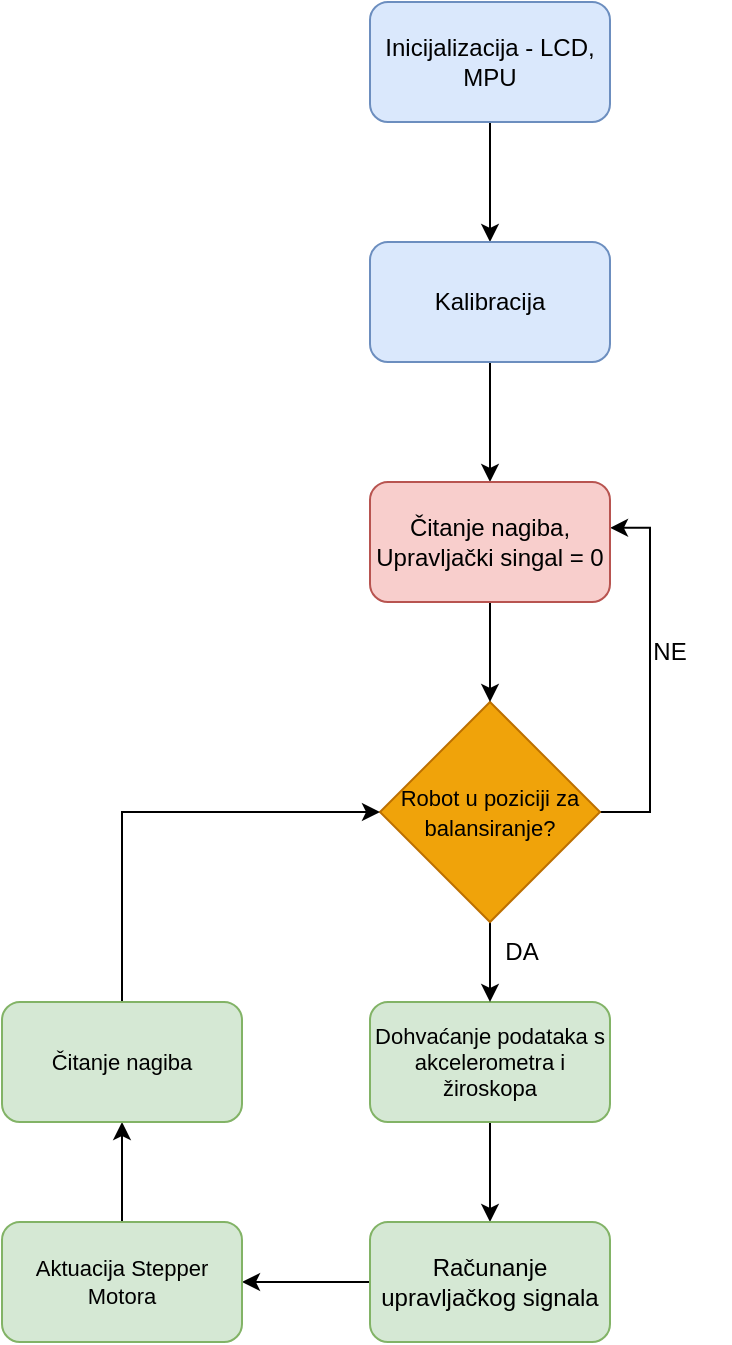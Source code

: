 <mxfile version="20.2.3" type="device"><diagram id="cYkJdFpX0-kSUOnZ5OcJ" name="Page-1"><mxGraphModel dx="1038" dy="659" grid="1" gridSize="10" guides="1" tooltips="1" connect="1" arrows="1" fold="1" page="1" pageScale="1" pageWidth="827" pageHeight="1169" math="0" shadow="0"><root><mxCell id="0"/><mxCell id="1" parent="0"/><mxCell id="Y-TNeY1XHxHCia7w9k3S-19" style="edgeStyle=orthogonalEdgeStyle;rounded=0;orthogonalLoop=1;jettySize=auto;html=1;entryX=0.5;entryY=0;entryDx=0;entryDy=0;fontSize=11;" edge="1" parent="1" source="Y-TNeY1XHxHCia7w9k3S-17" target="Y-TNeY1XHxHCia7w9k3S-10"><mxGeometry relative="1" as="geometry"/></mxCell><mxCell id="Y-TNeY1XHxHCia7w9k3S-17" value="Dohvaćanje podataka s akcelerometra i žiroskopa" style="rounded=1;whiteSpace=wrap;html=1;fontSize=11;fillColor=#d5e8d4;strokeColor=#82b366;" vertex="1" parent="1"><mxGeometry x="354" y="550" width="120" height="60" as="geometry"/></mxCell><mxCell id="Y-TNeY1XHxHCia7w9k3S-3" style="edgeStyle=orthogonalEdgeStyle;rounded=0;orthogonalLoop=1;jettySize=auto;html=1;entryX=0.5;entryY=0;entryDx=0;entryDy=0;" edge="1" parent="1" source="Y-TNeY1XHxHCia7w9k3S-1" target="Y-TNeY1XHxHCia7w9k3S-2"><mxGeometry relative="1" as="geometry"/></mxCell><mxCell id="Y-TNeY1XHxHCia7w9k3S-1" value="Inicijalizacija - LCD, MPU" style="rounded=1;whiteSpace=wrap;html=1;fillColor=#dae8fc;strokeColor=#6c8ebf;" vertex="1" parent="1"><mxGeometry x="354" y="50" width="120" height="60" as="geometry"/></mxCell><mxCell id="Y-TNeY1XHxHCia7w9k3S-6" style="edgeStyle=orthogonalEdgeStyle;rounded=0;orthogonalLoop=1;jettySize=auto;html=1;" edge="1" parent="1" source="Y-TNeY1XHxHCia7w9k3S-2" target="Y-TNeY1XHxHCia7w9k3S-5"><mxGeometry relative="1" as="geometry"/></mxCell><mxCell id="Y-TNeY1XHxHCia7w9k3S-2" value="Kalibracija" style="rounded=1;whiteSpace=wrap;html=1;fillColor=#dae8fc;strokeColor=#6c8ebf;" vertex="1" parent="1"><mxGeometry x="354" y="170" width="120" height="60" as="geometry"/></mxCell><mxCell id="Y-TNeY1XHxHCia7w9k3S-8" style="edgeStyle=orthogonalEdgeStyle;rounded=0;orthogonalLoop=1;jettySize=auto;html=1;entryX=1;entryY=0.382;entryDx=0;entryDy=0;entryPerimeter=0;" edge="1" parent="1" source="Y-TNeY1XHxHCia7w9k3S-4" target="Y-TNeY1XHxHCia7w9k3S-5"><mxGeometry relative="1" as="geometry"><Array as="points"><mxPoint x="494" y="455"/><mxPoint x="494" y="313"/></Array></mxGeometry></mxCell><mxCell id="Y-TNeY1XHxHCia7w9k3S-18" style="edgeStyle=orthogonalEdgeStyle;rounded=0;orthogonalLoop=1;jettySize=auto;html=1;entryX=0.5;entryY=0;entryDx=0;entryDy=0;fontSize=11;" edge="1" parent="1" source="Y-TNeY1XHxHCia7w9k3S-4" target="Y-TNeY1XHxHCia7w9k3S-17"><mxGeometry relative="1" as="geometry"/></mxCell><mxCell id="Y-TNeY1XHxHCia7w9k3S-4" value="&lt;font style=&quot;font-size: 11px;&quot;&gt;Robot u poziciji za balansiranje?&lt;/font&gt;" style="rhombus;whiteSpace=wrap;html=1;fillColor=#f0a30a;fontColor=#000000;strokeColor=#BD7000;" vertex="1" parent="1"><mxGeometry x="359" y="400" width="110" height="110" as="geometry"/></mxCell><mxCell id="Y-TNeY1XHxHCia7w9k3S-7" style="edgeStyle=orthogonalEdgeStyle;rounded=0;orthogonalLoop=1;jettySize=auto;html=1;" edge="1" parent="1" source="Y-TNeY1XHxHCia7w9k3S-5" target="Y-TNeY1XHxHCia7w9k3S-4"><mxGeometry relative="1" as="geometry"/></mxCell><mxCell id="Y-TNeY1XHxHCia7w9k3S-5" value="Čitanje nagiba,&lt;br&gt;Upravljački singal = 0" style="rounded=1;whiteSpace=wrap;html=1;fillColor=#f8cecc;strokeColor=#b85450;" vertex="1" parent="1"><mxGeometry x="354" y="290" width="120" height="60" as="geometry"/></mxCell><mxCell id="Y-TNeY1XHxHCia7w9k3S-9" value="NE" style="text;html=1;strokeColor=none;fillColor=none;align=center;verticalAlign=middle;whiteSpace=wrap;rounded=0;" vertex="1" parent="1"><mxGeometry x="474" y="360" width="60" height="30" as="geometry"/></mxCell><mxCell id="Y-TNeY1XHxHCia7w9k3S-14" style="edgeStyle=orthogonalEdgeStyle;rounded=0;orthogonalLoop=1;jettySize=auto;html=1;entryX=1;entryY=0.5;entryDx=0;entryDy=0;fontSize=11;" edge="1" parent="1" source="Y-TNeY1XHxHCia7w9k3S-10" target="Y-TNeY1XHxHCia7w9k3S-13"><mxGeometry relative="1" as="geometry"/></mxCell><mxCell id="Y-TNeY1XHxHCia7w9k3S-10" value="Računanje upravljačkog signala" style="rounded=1;whiteSpace=wrap;html=1;fillColor=#d5e8d4;strokeColor=#82b366;" vertex="1" parent="1"><mxGeometry x="354" y="660" width="120" height="60" as="geometry"/></mxCell><mxCell id="Y-TNeY1XHxHCia7w9k3S-12" value="DA" style="text;html=1;strokeColor=none;fillColor=none;align=center;verticalAlign=middle;whiteSpace=wrap;rounded=0;" vertex="1" parent="1"><mxGeometry x="400" y="510" width="60" height="30" as="geometry"/></mxCell><mxCell id="Y-TNeY1XHxHCia7w9k3S-22" style="edgeStyle=orthogonalEdgeStyle;rounded=0;orthogonalLoop=1;jettySize=auto;html=1;entryX=0.5;entryY=1;entryDx=0;entryDy=0;fontSize=11;" edge="1" parent="1" source="Y-TNeY1XHxHCia7w9k3S-13" target="Y-TNeY1XHxHCia7w9k3S-21"><mxGeometry relative="1" as="geometry"/></mxCell><mxCell id="Y-TNeY1XHxHCia7w9k3S-13" value="Aktuacija Stepper Motora" style="rounded=1;whiteSpace=wrap;html=1;fontSize=11;fillColor=#d5e8d4;strokeColor=#82b366;" vertex="1" parent="1"><mxGeometry x="170" y="660" width="120" height="60" as="geometry"/></mxCell><mxCell id="Y-TNeY1XHxHCia7w9k3S-23" style="edgeStyle=orthogonalEdgeStyle;rounded=0;orthogonalLoop=1;jettySize=auto;html=1;entryX=0;entryY=0.5;entryDx=0;entryDy=0;fontSize=11;" edge="1" parent="1" source="Y-TNeY1XHxHCia7w9k3S-21" target="Y-TNeY1XHxHCia7w9k3S-4"><mxGeometry relative="1" as="geometry"><Array as="points"><mxPoint x="230" y="455"/></Array></mxGeometry></mxCell><mxCell id="Y-TNeY1XHxHCia7w9k3S-21" value="Čitanje nagiba" style="rounded=1;whiteSpace=wrap;html=1;fontSize=11;fillColor=#d5e8d4;strokeColor=#82b366;" vertex="1" parent="1"><mxGeometry x="170" y="550" width="120" height="60" as="geometry"/></mxCell></root></mxGraphModel></diagram></mxfile>